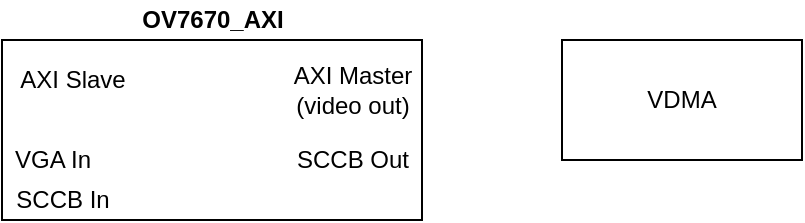 <mxfile version="18.0.3" type="device"><diagram id="It5XQzwB65uHwjX9vlif" name="Page-1"><mxGraphModel dx="510" dy="484" grid="1" gridSize="10" guides="1" tooltips="1" connect="1" arrows="1" fold="1" page="1" pageScale="1" pageWidth="850" pageHeight="1100" math="0" shadow="0"><root><mxCell id="0"/><mxCell id="1" parent="0"/><mxCell id="neOCe5LQXI_B3-e4srjp-1" value="" style="rounded=0;whiteSpace=wrap;html=1;" vertex="1" parent="1"><mxGeometry x="160" y="160" width="210" height="90" as="geometry"/></mxCell><mxCell id="neOCe5LQXI_B3-e4srjp-2" value="OV7670_AXI" style="text;html=1;align=center;verticalAlign=middle;resizable=0;points=[];autosize=1;strokeColor=none;fillColor=none;fontStyle=1" vertex="1" parent="1"><mxGeometry x="220" y="140" width="90" height="20" as="geometry"/></mxCell><mxCell id="neOCe5LQXI_B3-e4srjp-3" value="VGA In" style="text;html=1;align=center;verticalAlign=middle;resizable=0;points=[];autosize=1;strokeColor=none;fillColor=none;" vertex="1" parent="1"><mxGeometry x="160" y="210" width="50" height="20" as="geometry"/></mxCell><mxCell id="neOCe5LQXI_B3-e4srjp-4" value="SCCB Out" style="text;html=1;align=center;verticalAlign=middle;resizable=0;points=[];autosize=1;strokeColor=none;fillColor=none;" vertex="1" parent="1"><mxGeometry x="300" y="210" width="70" height="20" as="geometry"/></mxCell><mxCell id="neOCe5LQXI_B3-e4srjp-5" value="AXI Master&lt;br&gt;(video out)" style="text;html=1;align=center;verticalAlign=middle;resizable=0;points=[];autosize=1;strokeColor=none;fillColor=none;" vertex="1" parent="1"><mxGeometry x="300" y="170" width="70" height="30" as="geometry"/></mxCell><mxCell id="neOCe5LQXI_B3-e4srjp-6" value="AXI Slave" style="text;html=1;align=center;verticalAlign=middle;resizable=0;points=[];autosize=1;strokeColor=none;fillColor=none;" vertex="1" parent="1"><mxGeometry x="160" y="170" width="70" height="20" as="geometry"/></mxCell><mxCell id="neOCe5LQXI_B3-e4srjp-7" value="VDMA" style="rounded=0;whiteSpace=wrap;html=1;" vertex="1" parent="1"><mxGeometry x="440" y="160" width="120" height="60" as="geometry"/></mxCell><mxCell id="neOCe5LQXI_B3-e4srjp-8" value="SCCB In" style="text;html=1;align=center;verticalAlign=middle;resizable=0;points=[];autosize=1;strokeColor=none;fillColor=none;" vertex="1" parent="1"><mxGeometry x="160" y="230" width="60" height="20" as="geometry"/></mxCell></root></mxGraphModel></diagram></mxfile>